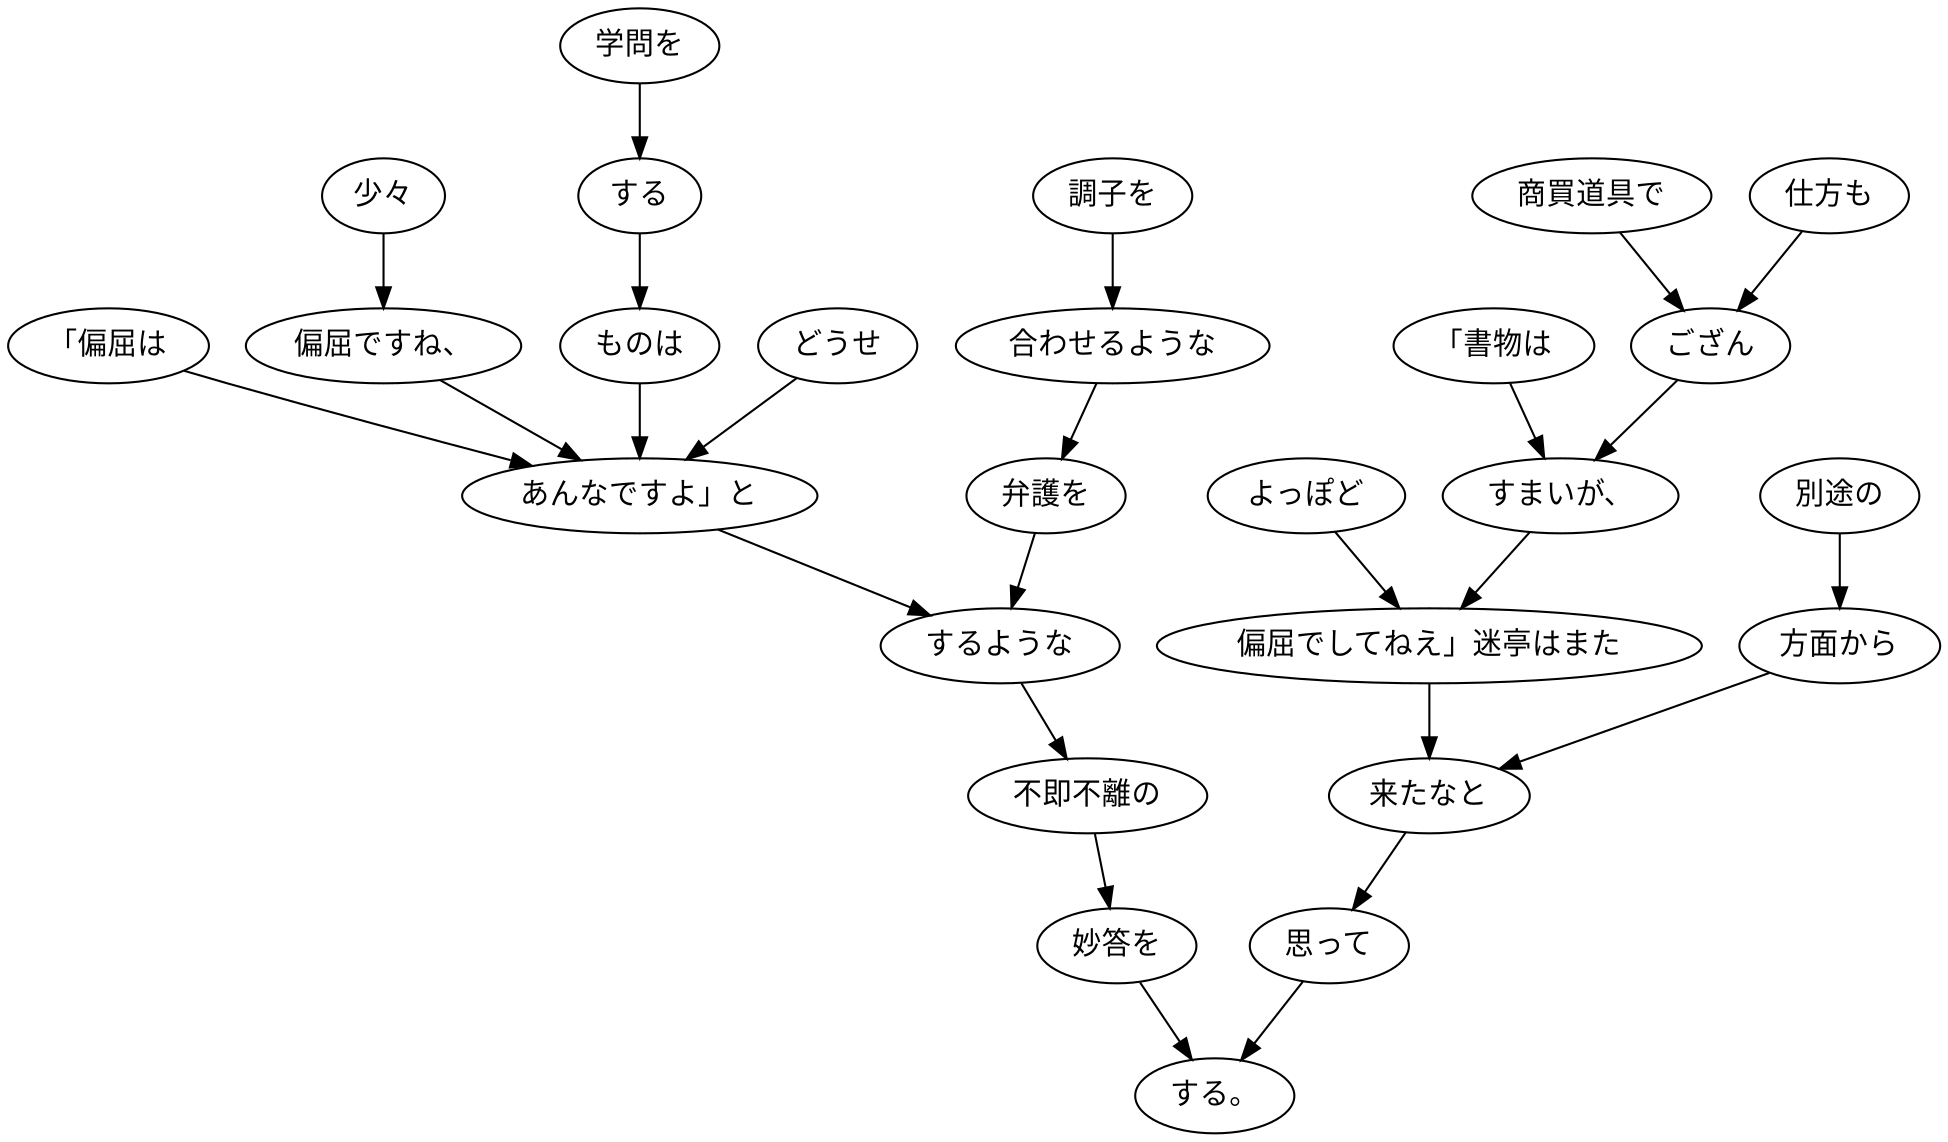digraph graph1445 {
	node0 [label="「書物は"];
	node1 [label="商買道具で"];
	node2 [label="仕方も"];
	node3 [label="ござん"];
	node4 [label="すまいが、"];
	node5 [label="よっぽど"];
	node6 [label="偏屈でしてねえ」迷亭はまた"];
	node7 [label="別途の"];
	node8 [label="方面から"];
	node9 [label="来たなと"];
	node10 [label="思って"];
	node11 [label="「偏屈は"];
	node12 [label="少々"];
	node13 [label="偏屈ですね、"];
	node14 [label="学問を"];
	node15 [label="する"];
	node16 [label="ものは"];
	node17 [label="どうせ"];
	node18 [label="あんなですよ」と"];
	node19 [label="調子を"];
	node20 [label="合わせるような"];
	node21 [label="弁護を"];
	node22 [label="するような"];
	node23 [label="不即不離の"];
	node24 [label="妙答を"];
	node25 [label="する。"];
	node0 -> node4;
	node1 -> node3;
	node2 -> node3;
	node3 -> node4;
	node4 -> node6;
	node5 -> node6;
	node6 -> node9;
	node7 -> node8;
	node8 -> node9;
	node9 -> node10;
	node10 -> node25;
	node11 -> node18;
	node12 -> node13;
	node13 -> node18;
	node14 -> node15;
	node15 -> node16;
	node16 -> node18;
	node17 -> node18;
	node18 -> node22;
	node19 -> node20;
	node20 -> node21;
	node21 -> node22;
	node22 -> node23;
	node23 -> node24;
	node24 -> node25;
}

